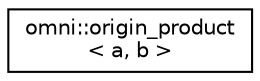 digraph "Graphical Class Hierarchy"
{
  edge [fontname="Helvetica",fontsize="10",labelfontname="Helvetica",labelfontsize="10"];
  node [fontname="Helvetica",fontsize="10",shape=record];
  rankdir="LR";
  Node0 [label="omni::origin_product\l\< a, b \>",height=0.2,width=0.4,color="black", fillcolor="white", style="filled",URL="$structomni_1_1origin__product.html"];
}
